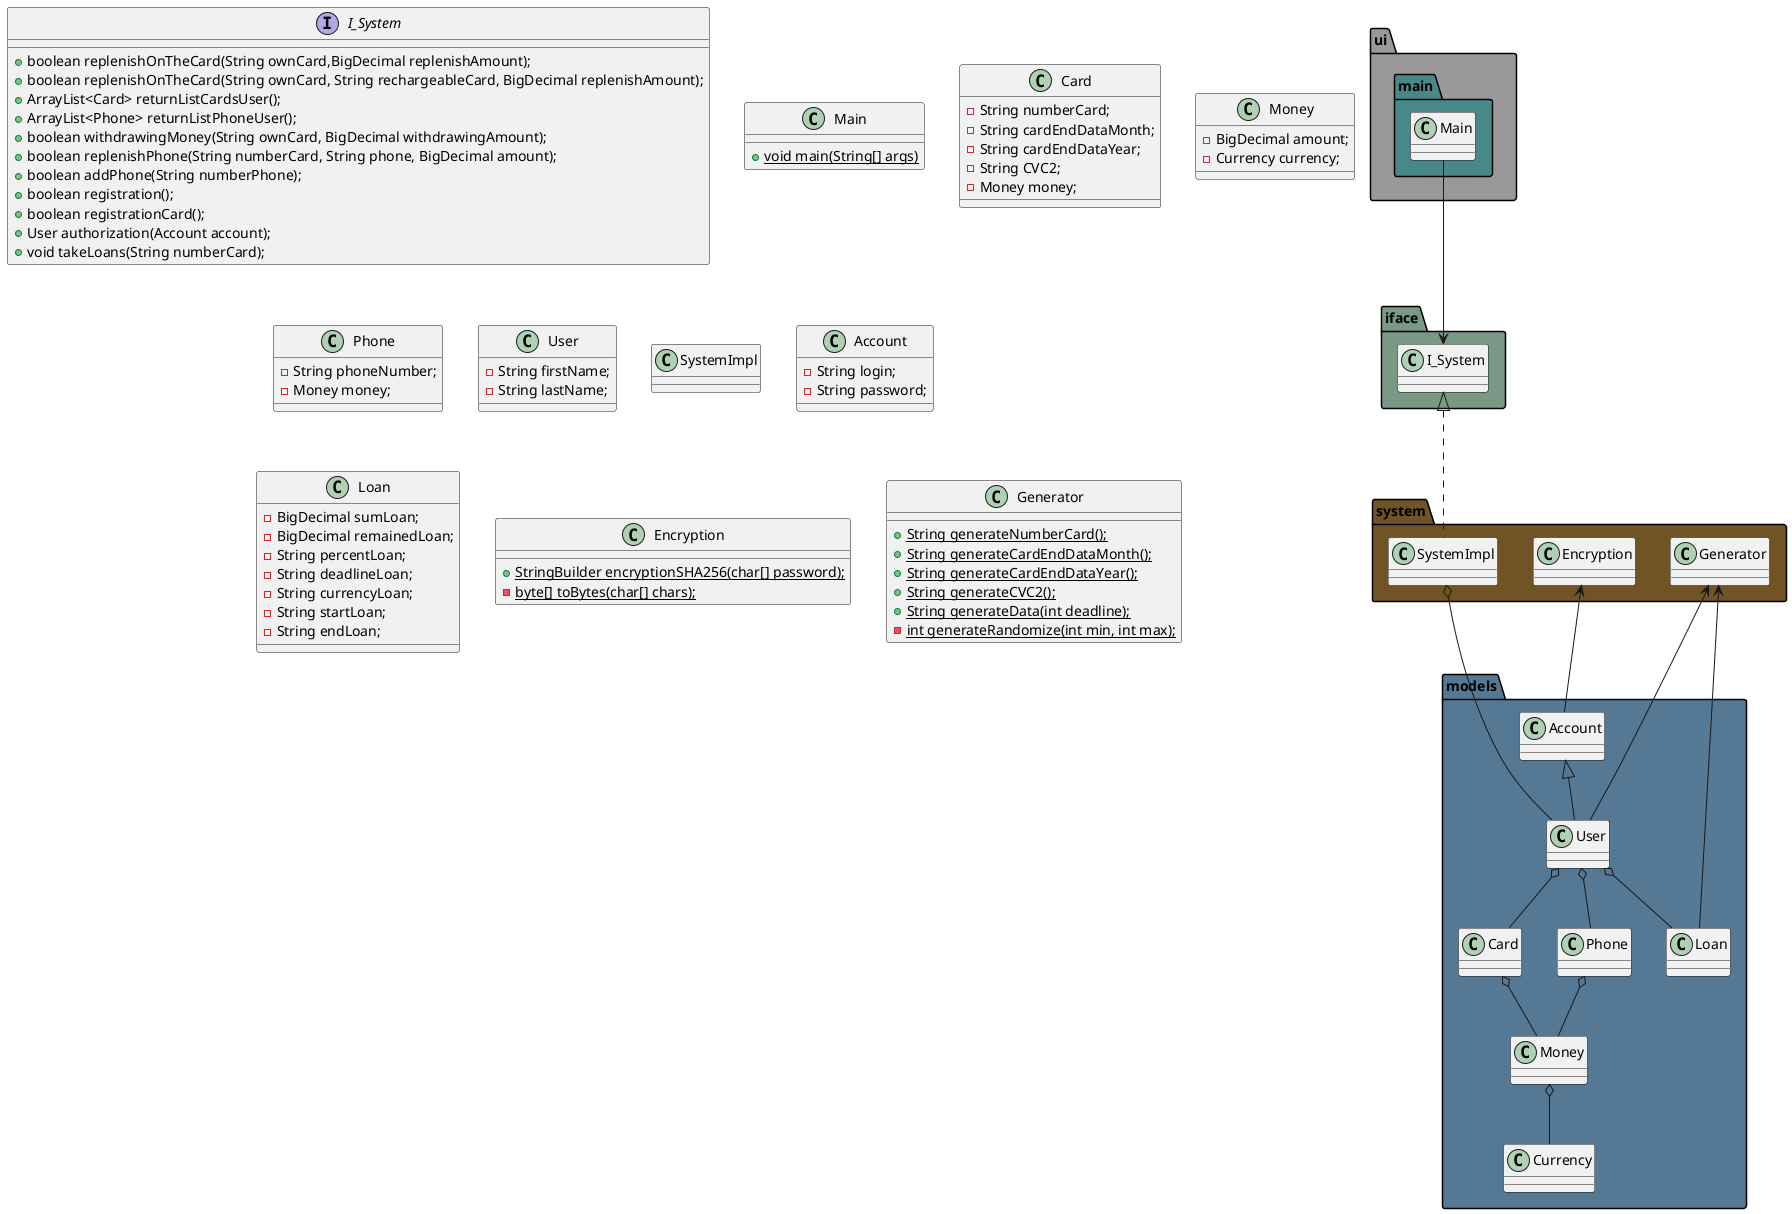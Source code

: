 @startuml

package "models" #557895 {
  User o-- Card
  User o-- Phone
  Card o-- Money
  Money o-- Currency
  Phone o-- Money
  Account <|-- User
  User o-- Loan
}

package "system" #715426 {
      SystemImpl o-- User
      Encryption <-- Account
      Generator <-- User
      Generator <-- Loan
}

package "iface" #799986 {
    I_System <|.. SystemImpl
}

package "ui" #999999{

    package "main" #498888{
          Main --> I_System
    }
}

interface I_System {
    +boolean replenishOnTheCard(String ownCard,BigDecimal replenishAmount);
    +boolean replenishOnTheCard(String ownCard, String rechargeableCard, BigDecimal replenishAmount);
    +ArrayList<Card> returnListCardsUser();
    +ArrayList<Phone> returnListPhoneUser();
    +boolean withdrawingMoney(String ownCard, BigDecimal withdrawingAmount);
    +boolean replenishPhone(String numberCard, String phone, BigDecimal amount);
    +boolean addPhone(String numberPhone);
    +boolean registration();
    +boolean registrationCard();
    +User authorization(Account account);
    +void takeLoans(String numberCard);
}

class Main {
    + {static} void main(String[] args)
}

class Card {
    -String numberCard;
    -String cardEndDataMonth;
    -String cardEndDataYear;
    -String CVC2;
    -Money money;
}

class Money {
    - BigDecimal amount;
    - Currency currency;
}

class Phone {
    - String phoneNumber;
    - Money money;
}

class User {
    - String firstName;
    - String lastName;
}


class SystemImpl{

}

class Account {
    - String login;
    - String password;
}

class Loan {
    - BigDecimal sumLoan;
    - BigDecimal remainedLoan;
    - String percentLoan;
    - String deadlineLoan;
    - String currencyLoan;
    - String startLoan;
    - String endLoan;
}

class Encryption{
+ {static} StringBuilder encryptionSHA256(char[] password);
- {static} byte[] toBytes(char[] chars);
}

class Generator{
    + {static} String generateNumberCard();
    + {static} String generateCardEndDataMonth();
    + {static} String generateCardEndDataYear();
    + {static} String generateCVC2();
    + {static} String generateData(int deadline);
    - {static} int generateRandomize(int min, int max);
}
@enduml